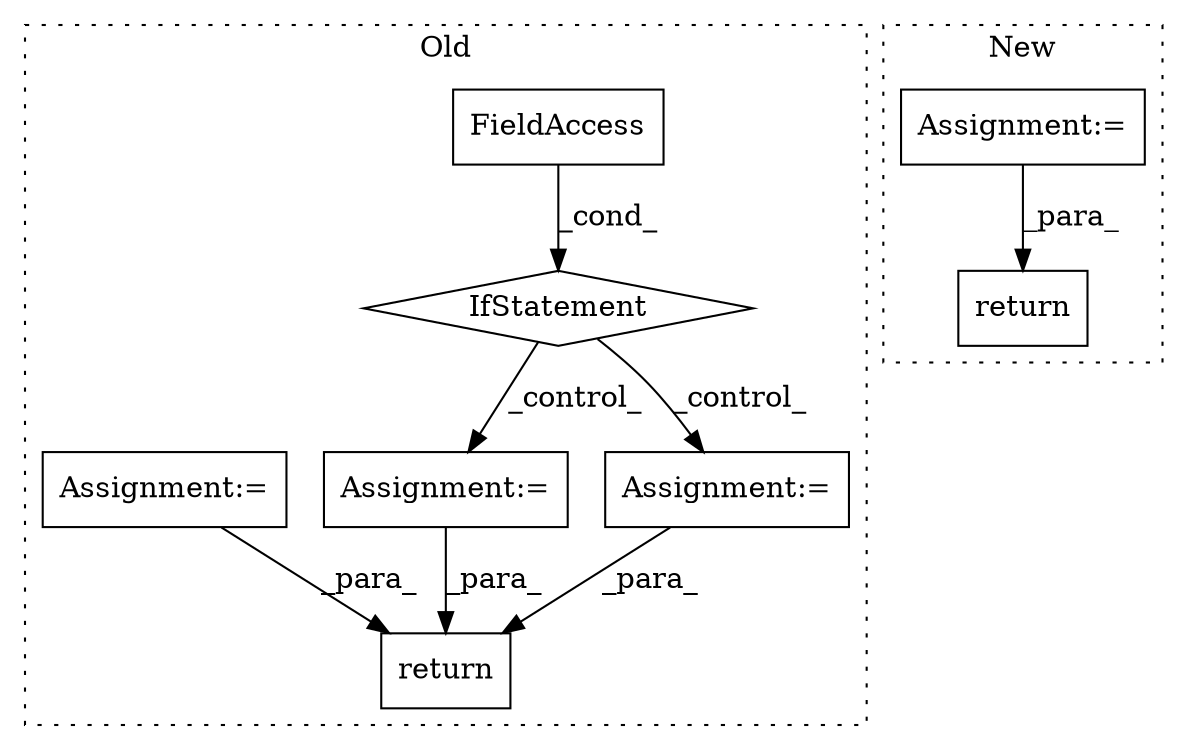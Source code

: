 digraph G {
subgraph cluster0 {
1 [label="IfStatement" a="25" s="1843,1858" l="4,2" shape="diamond"];
4 [label="Assignment:=" a="7" s="1961" l="1" shape="box"];
5 [label="FieldAccess" a="22" s="1847" l="11" shape="box"];
6 [label="Assignment:=" a="7" s="1872" l="1" shape="box"];
7 [label="return" a="41" s="2353" l="7" shape="box"];
8 [label="Assignment:=" a="7" s="2281" l="1" shape="box"];
label = "Old";
style="dotted";
}
subgraph cluster1 {
2 [label="return" a="41" s="1983" l="7" shape="box"];
3 [label="Assignment:=" a="7" s="1832" l="1" shape="box"];
label = "New";
style="dotted";
}
1 -> 6 [label="_control_"];
1 -> 4 [label="_control_"];
3 -> 2 [label="_para_"];
4 -> 7 [label="_para_"];
5 -> 1 [label="_cond_"];
6 -> 7 [label="_para_"];
8 -> 7 [label="_para_"];
}